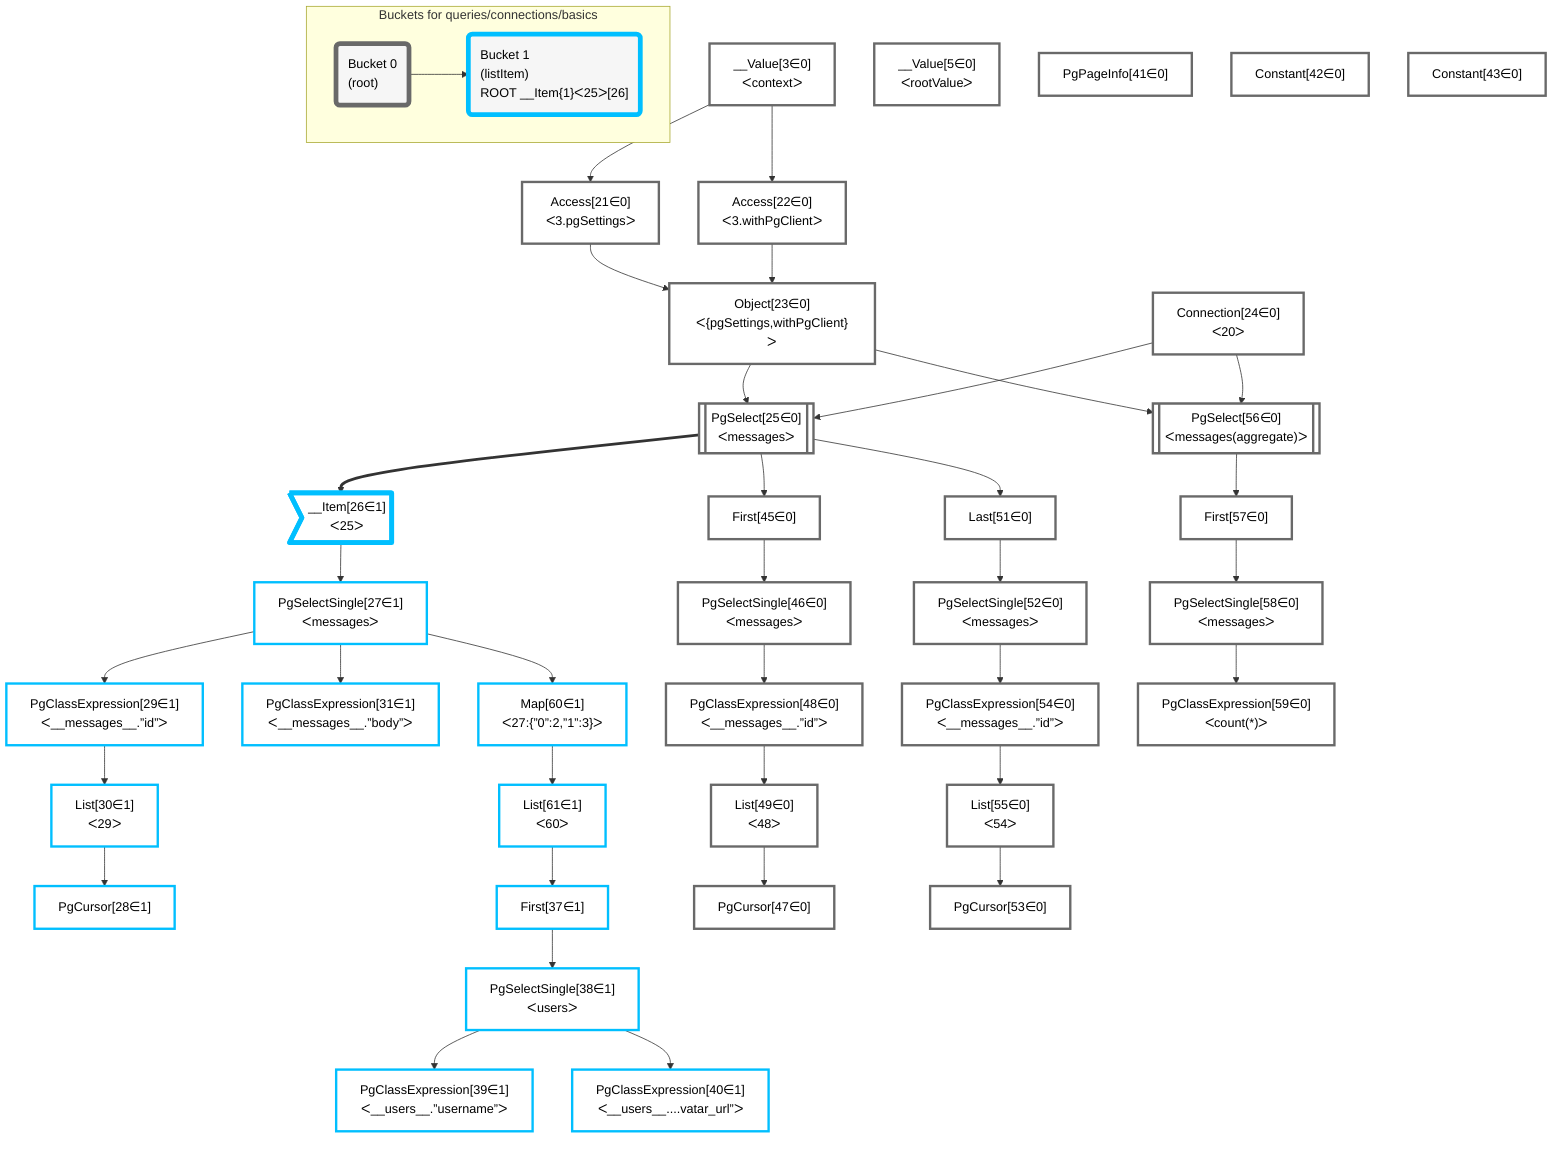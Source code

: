 graph TD
    classDef path fill:#eee,stroke:#000,color:#000
    classDef plan fill:#fff,stroke-width:3px,color:#000
    classDef itemplan fill:#fff,stroke-width:6px,color:#000
    classDef sideeffectplan fill:#f00,stroke-width:6px,color:#000
    classDef bucket fill:#f6f6f6,color:#000,stroke-width:6px,text-align:left


    %% define steps
    __Value3["__Value[3∈0]<br />ᐸcontextᐳ"]:::plan
    __Value5["__Value[5∈0]<br />ᐸrootValueᐳ"]:::plan
    Access21["Access[21∈0]<br />ᐸ3.pgSettingsᐳ"]:::plan
    Access22["Access[22∈0]<br />ᐸ3.withPgClientᐳ"]:::plan
    Object23["Object[23∈0]<br />ᐸ{pgSettings,withPgClient}ᐳ"]:::plan
    Connection24["Connection[24∈0]<br />ᐸ20ᐳ"]:::plan
    PgSelect25[["PgSelect[25∈0]<br />ᐸmessagesᐳ"]]:::plan
    __Item26>"__Item[26∈1]<br />ᐸ25ᐳ"]:::itemplan
    PgSelectSingle27["PgSelectSingle[27∈1]<br />ᐸmessagesᐳ"]:::plan
    PgClassExpression29["PgClassExpression[29∈1]<br />ᐸ__messages__.”id”ᐳ"]:::plan
    List30["List[30∈1]<br />ᐸ29ᐳ"]:::plan
    PgCursor28["PgCursor[28∈1]"]:::plan
    PgClassExpression31["PgClassExpression[31∈1]<br />ᐸ__messages__.”body”ᐳ"]:::plan
    Map60["Map[60∈1]<br />ᐸ27:{”0”:2,”1”:3}ᐳ"]:::plan
    List61["List[61∈1]<br />ᐸ60ᐳ"]:::plan
    First37["First[37∈1]"]:::plan
    PgSelectSingle38["PgSelectSingle[38∈1]<br />ᐸusersᐳ"]:::plan
    PgClassExpression39["PgClassExpression[39∈1]<br />ᐸ__users__.”username”ᐳ"]:::plan
    PgClassExpression40["PgClassExpression[40∈1]<br />ᐸ__users__....vatar_url”ᐳ"]:::plan
    PgPageInfo41["PgPageInfo[41∈0]"]:::plan
    Constant42["Constant[42∈0]"]:::plan
    Constant43["Constant[43∈0]"]:::plan
    First45["First[45∈0]"]:::plan
    PgSelectSingle46["PgSelectSingle[46∈0]<br />ᐸmessagesᐳ"]:::plan
    PgClassExpression48["PgClassExpression[48∈0]<br />ᐸ__messages__.”id”ᐳ"]:::plan
    List49["List[49∈0]<br />ᐸ48ᐳ"]:::plan
    PgCursor47["PgCursor[47∈0]"]:::plan
    Last51["Last[51∈0]"]:::plan
    PgSelectSingle52["PgSelectSingle[52∈0]<br />ᐸmessagesᐳ"]:::plan
    PgClassExpression54["PgClassExpression[54∈0]<br />ᐸ__messages__.”id”ᐳ"]:::plan
    List55["List[55∈0]<br />ᐸ54ᐳ"]:::plan
    PgCursor53["PgCursor[53∈0]"]:::plan
    PgSelect56[["PgSelect[56∈0]<br />ᐸmessages(aggregate)ᐳ"]]:::plan
    First57["First[57∈0]"]:::plan
    PgSelectSingle58["PgSelectSingle[58∈0]<br />ᐸmessagesᐳ"]:::plan
    PgClassExpression59["PgClassExpression[59∈0]<br />ᐸcount(*)ᐳ"]:::plan

    %% plan dependencies
    __Value3 --> Access21
    __Value3 --> Access22
    Access21 & Access22 --> Object23
    Object23 & Connection24 --> PgSelect25
    PgSelect25 ==> __Item26
    __Item26 --> PgSelectSingle27
    PgSelectSingle27 --> PgClassExpression29
    PgClassExpression29 --> List30
    List30 --> PgCursor28
    PgSelectSingle27 --> PgClassExpression31
    PgSelectSingle27 --> Map60
    Map60 --> List61
    List61 --> First37
    First37 --> PgSelectSingle38
    PgSelectSingle38 --> PgClassExpression39
    PgSelectSingle38 --> PgClassExpression40
    PgSelect25 --> First45
    First45 --> PgSelectSingle46
    PgSelectSingle46 --> PgClassExpression48
    PgClassExpression48 --> List49
    List49 --> PgCursor47
    PgSelect25 --> Last51
    Last51 --> PgSelectSingle52
    PgSelectSingle52 --> PgClassExpression54
    PgClassExpression54 --> List55
    List55 --> PgCursor53
    Object23 & Connection24 --> PgSelect56
    PgSelect56 --> First57
    First57 --> PgSelectSingle58
    PgSelectSingle58 --> PgClassExpression59

    %% plan-to-path relationships

    subgraph "Buckets for queries/connections/basics"
    Bucket0("Bucket 0<br />(root)"):::bucket
    classDef bucket0 stroke:#696969
    class Bucket0,__Value3,__Value5,Access21,Access22,Object23,Connection24,PgSelect25,PgPageInfo41,Constant42,Constant43,First45,PgSelectSingle46,PgCursor47,PgClassExpression48,List49,Last51,PgSelectSingle52,PgCursor53,PgClassExpression54,List55,PgSelect56,First57,PgSelectSingle58,PgClassExpression59 bucket0
    Bucket1("Bucket 1<br />(listItem)<br />ROOT __Item{1}ᐸ25ᐳ[26]"):::bucket
    classDef bucket1 stroke:#00bfff
    class Bucket1,__Item26,PgSelectSingle27,PgCursor28,PgClassExpression29,List30,PgClassExpression31,First37,PgSelectSingle38,PgClassExpression39,PgClassExpression40,Map60,List61 bucket1
    Bucket0 --> Bucket1
    end